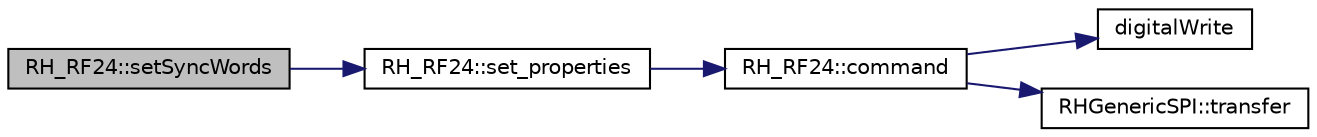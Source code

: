 digraph "RH_RF24::setSyncWords"
{
 // LATEX_PDF_SIZE
  edge [fontname="Helvetica",fontsize="10",labelfontname="Helvetica",labelfontsize="10"];
  node [fontname="Helvetica",fontsize="10",shape=record];
  rankdir="LR";
  Node1 [label="RH_RF24::setSyncWords",height=0.2,width=0.4,color="black", fillcolor="grey75", style="filled", fontcolor="black",tooltip=" "];
  Node1 -> Node2 [color="midnightblue",fontsize="10",style="solid",fontname="Helvetica"];
  Node2 [label="RH_RF24::set_properties",height=0.2,width=0.4,color="black", fillcolor="white", style="filled",URL="$class_r_h___r_f24.html#a962a67573e1fc7156307720d1471b979",tooltip=" "];
  Node2 -> Node3 [color="midnightblue",fontsize="10",style="solid",fontname="Helvetica"];
  Node3 [label="RH_RF24::command",height=0.2,width=0.4,color="black", fillcolor="white", style="filled",URL="$class_r_h___r_f24.html#ab5a2b39cc3a6350addb97327b6f8af33",tooltip=" "];
  Node3 -> Node4 [color="midnightblue",fontsize="10",style="solid",fontname="Helvetica"];
  Node4 [label="digitalWrite",height=0.2,width=0.4,color="black", fillcolor="white", style="filled",URL="$_ras_pi_8cpp.html#a21c224d04b05de3f68dce98958d02b7c",tooltip=" "];
  Node3 -> Node5 [color="midnightblue",fontsize="10",style="solid",fontname="Helvetica"];
  Node5 [label="RHGenericSPI::transfer",height=0.2,width=0.4,color="black", fillcolor="white", style="filled",URL="$class_r_h_generic_s_p_i.html#a14bc6f8954d9d68c0a56319444ffdd24",tooltip=" "];
}
